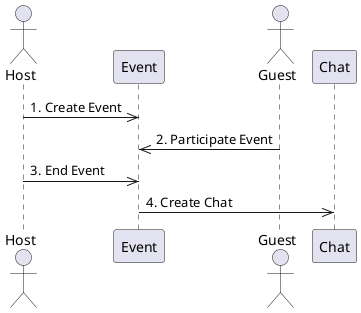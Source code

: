 @startuml seqeunce03

actor "Host" as H
participant "Event" as E
actor "Guest" as G
participant "Chat" as C

H ->> E : 1. Create Event
G ->> E : 2. Participate Event
H ->> E : 3. End Event
E ->> C : 4. Create Chat

@enduml